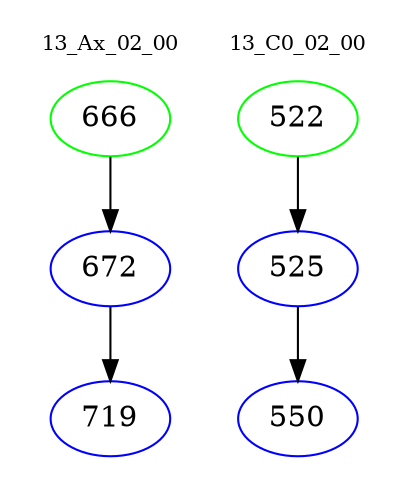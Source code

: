 digraph{
subgraph cluster_0 {
color = white
label = "13_Ax_02_00";
fontsize=10;
T0_666 [label="666", color="green"]
T0_666 -> T0_672 [color="black"]
T0_672 [label="672", color="blue"]
T0_672 -> T0_719 [color="black"]
T0_719 [label="719", color="blue"]
}
subgraph cluster_1 {
color = white
label = "13_C0_02_00";
fontsize=10;
T1_522 [label="522", color="green"]
T1_522 -> T1_525 [color="black"]
T1_525 [label="525", color="blue"]
T1_525 -> T1_550 [color="black"]
T1_550 [label="550", color="blue"]
}
}
